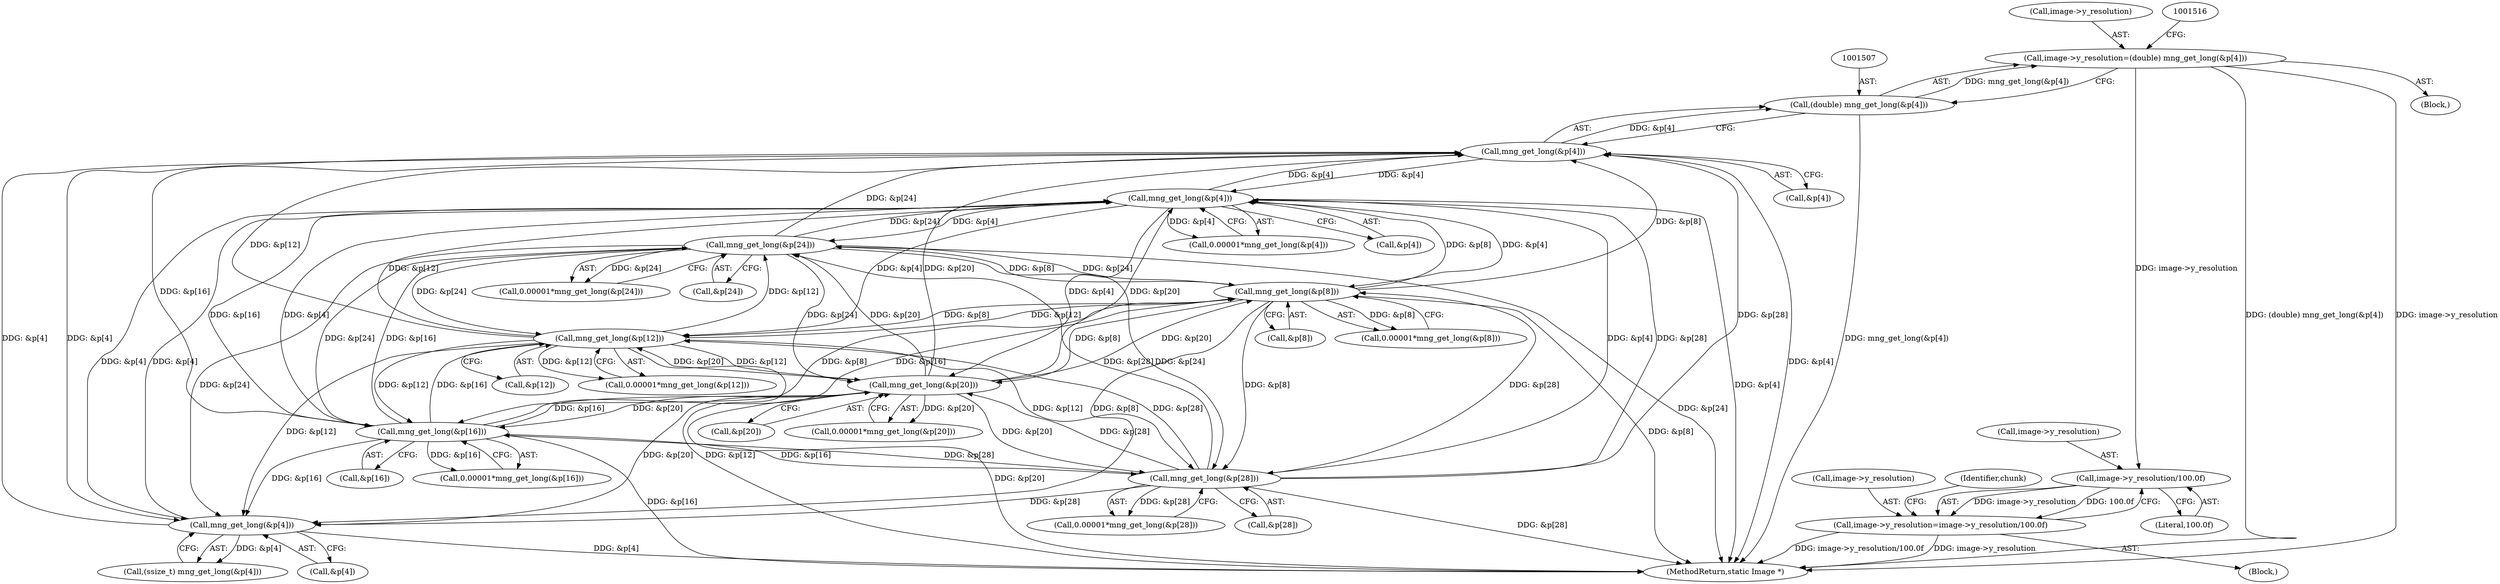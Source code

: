 digraph "0_ImageMagick_46e3aabbf8d59a1bdebdbb65acb9b9e0484577d3@pointer" {
"1001502" [label="(Call,image->y_resolution=(double) mng_get_long(&p[4]))"];
"1001506" [label="(Call,(double) mng_get_long(&p[4]))"];
"1001508" [label="(Call,mng_get_long(&p[4]))"];
"1001277" [label="(Call,mng_get_long(&p[24]))"];
"1001217" [label="(Call,mng_get_long(&p[8]))"];
"1001232" [label="(Call,mng_get_long(&p[12]))"];
"1001262" [label="(Call,mng_get_long(&p[20]))"];
"1001202" [label="(Call,mng_get_long(&p[4]))"];
"1001292" [label="(Call,mng_get_long(&p[28]))"];
"1001247" [label="(Call,mng_get_long(&p[16]))"];
"1001442" [label="(Call,mng_get_long(&p[4]))"];
"1001540" [label="(Call,image->y_resolution/100.0f)"];
"1001536" [label="(Call,image->y_resolution=image->y_resolution/100.0f)"];
"1001200" [label="(Call,0.00001*mng_get_long(&p[4]))"];
"1001218" [label="(Call,&p[8])"];
"1001245" [label="(Call,0.00001*mng_get_long(&p[16]))"];
"1001232" [label="(Call,mng_get_long(&p[12]))"];
"1001275" [label="(Call,0.00001*mng_get_long(&p[24]))"];
"1001263" [label="(Call,&p[20])"];
"1001506" [label="(Call,(double) mng_get_long(&p[4]))"];
"1001521" [label="(Block,)"];
"1001443" [label="(Call,&p[4])"];
"1001215" [label="(Call,0.00001*mng_get_long(&p[8]))"];
"1001260" [label="(Call,0.00001*mng_get_long(&p[20]))"];
"1001262" [label="(Call,mng_get_long(&p[20]))"];
"1001233" [label="(Call,&p[12])"];
"1001293" [label="(Call,&p[28])"];
"1001537" [label="(Call,image->y_resolution)"];
"1001277" [label="(Call,mng_get_long(&p[24]))"];
"1001292" [label="(Call,mng_get_long(&p[28]))"];
"1002165" [label="(MethodReturn,static Image *)"];
"1001278" [label="(Call,&p[24])"];
"1001203" [label="(Call,&p[4])"];
"1001248" [label="(Call,&p[16])"];
"1001442" [label="(Call,mng_get_long(&p[4]))"];
"1001440" [label="(Call,(ssize_t) mng_get_long(&p[4]))"];
"1001546" [label="(Identifier,chunk)"];
"1001247" [label="(Call,mng_get_long(&p[16]))"];
"1001202" [label="(Call,mng_get_long(&p[4]))"];
"1001493" [label="(Block,)"];
"1001217" [label="(Call,mng_get_long(&p[8]))"];
"1001541" [label="(Call,image->y_resolution)"];
"1001290" [label="(Call,0.00001*mng_get_long(&p[28]))"];
"1001508" [label="(Call,mng_get_long(&p[4]))"];
"1001230" [label="(Call,0.00001*mng_get_long(&p[12]))"];
"1001540" [label="(Call,image->y_resolution/100.0f)"];
"1001536" [label="(Call,image->y_resolution=image->y_resolution/100.0f)"];
"1001509" [label="(Call,&p[4])"];
"1001503" [label="(Call,image->y_resolution)"];
"1001544" [label="(Literal,100.0f)"];
"1001502" [label="(Call,image->y_resolution=(double) mng_get_long(&p[4]))"];
"1001502" -> "1001493"  [label="AST: "];
"1001502" -> "1001506"  [label="CFG: "];
"1001503" -> "1001502"  [label="AST: "];
"1001506" -> "1001502"  [label="AST: "];
"1001516" -> "1001502"  [label="CFG: "];
"1001502" -> "1002165"  [label="DDG: (double) mng_get_long(&p[4])"];
"1001502" -> "1002165"  [label="DDG: image->y_resolution"];
"1001506" -> "1001502"  [label="DDG: mng_get_long(&p[4])"];
"1001502" -> "1001540"  [label="DDG: image->y_resolution"];
"1001506" -> "1001508"  [label="CFG: "];
"1001507" -> "1001506"  [label="AST: "];
"1001508" -> "1001506"  [label="AST: "];
"1001506" -> "1002165"  [label="DDG: mng_get_long(&p[4])"];
"1001508" -> "1001506"  [label="DDG: &p[4]"];
"1001508" -> "1001509"  [label="CFG: "];
"1001509" -> "1001508"  [label="AST: "];
"1001508" -> "1002165"  [label="DDG: &p[4]"];
"1001508" -> "1001202"  [label="DDG: &p[4]"];
"1001508" -> "1001442"  [label="DDG: &p[4]"];
"1001277" -> "1001508"  [label="DDG: &p[24]"];
"1001217" -> "1001508"  [label="DDG: &p[8]"];
"1001232" -> "1001508"  [label="DDG: &p[12]"];
"1001262" -> "1001508"  [label="DDG: &p[20]"];
"1001202" -> "1001508"  [label="DDG: &p[4]"];
"1001292" -> "1001508"  [label="DDG: &p[28]"];
"1001247" -> "1001508"  [label="DDG: &p[16]"];
"1001442" -> "1001508"  [label="DDG: &p[4]"];
"1001277" -> "1001275"  [label="AST: "];
"1001277" -> "1001278"  [label="CFG: "];
"1001278" -> "1001277"  [label="AST: "];
"1001275" -> "1001277"  [label="CFG: "];
"1001277" -> "1002165"  [label="DDG: &p[24]"];
"1001277" -> "1001202"  [label="DDG: &p[24]"];
"1001277" -> "1001217"  [label="DDG: &p[24]"];
"1001277" -> "1001232"  [label="DDG: &p[24]"];
"1001277" -> "1001247"  [label="DDG: &p[24]"];
"1001277" -> "1001262"  [label="DDG: &p[24]"];
"1001277" -> "1001275"  [label="DDG: &p[24]"];
"1001217" -> "1001277"  [label="DDG: &p[8]"];
"1001232" -> "1001277"  [label="DDG: &p[12]"];
"1001262" -> "1001277"  [label="DDG: &p[20]"];
"1001202" -> "1001277"  [label="DDG: &p[4]"];
"1001292" -> "1001277"  [label="DDG: &p[28]"];
"1001247" -> "1001277"  [label="DDG: &p[16]"];
"1001277" -> "1001292"  [label="DDG: &p[24]"];
"1001277" -> "1001442"  [label="DDG: &p[24]"];
"1001217" -> "1001215"  [label="AST: "];
"1001217" -> "1001218"  [label="CFG: "];
"1001218" -> "1001217"  [label="AST: "];
"1001215" -> "1001217"  [label="CFG: "];
"1001217" -> "1002165"  [label="DDG: &p[8]"];
"1001217" -> "1001202"  [label="DDG: &p[8]"];
"1001217" -> "1001215"  [label="DDG: &p[8]"];
"1001232" -> "1001217"  [label="DDG: &p[12]"];
"1001262" -> "1001217"  [label="DDG: &p[20]"];
"1001202" -> "1001217"  [label="DDG: &p[4]"];
"1001292" -> "1001217"  [label="DDG: &p[28]"];
"1001247" -> "1001217"  [label="DDG: &p[16]"];
"1001217" -> "1001232"  [label="DDG: &p[8]"];
"1001217" -> "1001247"  [label="DDG: &p[8]"];
"1001217" -> "1001262"  [label="DDG: &p[8]"];
"1001217" -> "1001292"  [label="DDG: &p[8]"];
"1001217" -> "1001442"  [label="DDG: &p[8]"];
"1001232" -> "1001230"  [label="AST: "];
"1001232" -> "1001233"  [label="CFG: "];
"1001233" -> "1001232"  [label="AST: "];
"1001230" -> "1001232"  [label="CFG: "];
"1001232" -> "1002165"  [label="DDG: &p[12]"];
"1001232" -> "1001202"  [label="DDG: &p[12]"];
"1001232" -> "1001230"  [label="DDG: &p[12]"];
"1001262" -> "1001232"  [label="DDG: &p[20]"];
"1001202" -> "1001232"  [label="DDG: &p[4]"];
"1001292" -> "1001232"  [label="DDG: &p[28]"];
"1001247" -> "1001232"  [label="DDG: &p[16]"];
"1001232" -> "1001247"  [label="DDG: &p[12]"];
"1001232" -> "1001262"  [label="DDG: &p[12]"];
"1001232" -> "1001292"  [label="DDG: &p[12]"];
"1001232" -> "1001442"  [label="DDG: &p[12]"];
"1001262" -> "1001260"  [label="AST: "];
"1001262" -> "1001263"  [label="CFG: "];
"1001263" -> "1001262"  [label="AST: "];
"1001260" -> "1001262"  [label="CFG: "];
"1001262" -> "1002165"  [label="DDG: &p[20]"];
"1001262" -> "1001202"  [label="DDG: &p[20]"];
"1001262" -> "1001247"  [label="DDG: &p[20]"];
"1001262" -> "1001260"  [label="DDG: &p[20]"];
"1001202" -> "1001262"  [label="DDG: &p[4]"];
"1001292" -> "1001262"  [label="DDG: &p[28]"];
"1001247" -> "1001262"  [label="DDG: &p[16]"];
"1001262" -> "1001292"  [label="DDG: &p[20]"];
"1001262" -> "1001442"  [label="DDG: &p[20]"];
"1001202" -> "1001200"  [label="AST: "];
"1001202" -> "1001203"  [label="CFG: "];
"1001203" -> "1001202"  [label="AST: "];
"1001200" -> "1001202"  [label="CFG: "];
"1001202" -> "1002165"  [label="DDG: &p[4]"];
"1001202" -> "1001200"  [label="DDG: &p[4]"];
"1001292" -> "1001202"  [label="DDG: &p[28]"];
"1001247" -> "1001202"  [label="DDG: &p[16]"];
"1001442" -> "1001202"  [label="DDG: &p[4]"];
"1001202" -> "1001247"  [label="DDG: &p[4]"];
"1001202" -> "1001292"  [label="DDG: &p[4]"];
"1001202" -> "1001442"  [label="DDG: &p[4]"];
"1001292" -> "1001290"  [label="AST: "];
"1001292" -> "1001293"  [label="CFG: "];
"1001293" -> "1001292"  [label="AST: "];
"1001290" -> "1001292"  [label="CFG: "];
"1001292" -> "1002165"  [label="DDG: &p[28]"];
"1001292" -> "1001247"  [label="DDG: &p[28]"];
"1001292" -> "1001290"  [label="DDG: &p[28]"];
"1001247" -> "1001292"  [label="DDG: &p[16]"];
"1001292" -> "1001442"  [label="DDG: &p[28]"];
"1001247" -> "1001245"  [label="AST: "];
"1001247" -> "1001248"  [label="CFG: "];
"1001248" -> "1001247"  [label="AST: "];
"1001245" -> "1001247"  [label="CFG: "];
"1001247" -> "1002165"  [label="DDG: &p[16]"];
"1001247" -> "1001245"  [label="DDG: &p[16]"];
"1001247" -> "1001442"  [label="DDG: &p[16]"];
"1001442" -> "1001440"  [label="AST: "];
"1001442" -> "1001443"  [label="CFG: "];
"1001443" -> "1001442"  [label="AST: "];
"1001440" -> "1001442"  [label="CFG: "];
"1001442" -> "1002165"  [label="DDG: &p[4]"];
"1001442" -> "1001440"  [label="DDG: &p[4]"];
"1001540" -> "1001536"  [label="AST: "];
"1001540" -> "1001544"  [label="CFG: "];
"1001541" -> "1001540"  [label="AST: "];
"1001544" -> "1001540"  [label="AST: "];
"1001536" -> "1001540"  [label="CFG: "];
"1001540" -> "1001536"  [label="DDG: image->y_resolution"];
"1001540" -> "1001536"  [label="DDG: 100.0f"];
"1001536" -> "1001521"  [label="AST: "];
"1001537" -> "1001536"  [label="AST: "];
"1001546" -> "1001536"  [label="CFG: "];
"1001536" -> "1002165"  [label="DDG: image->y_resolution"];
"1001536" -> "1002165"  [label="DDG: image->y_resolution/100.0f"];
}
